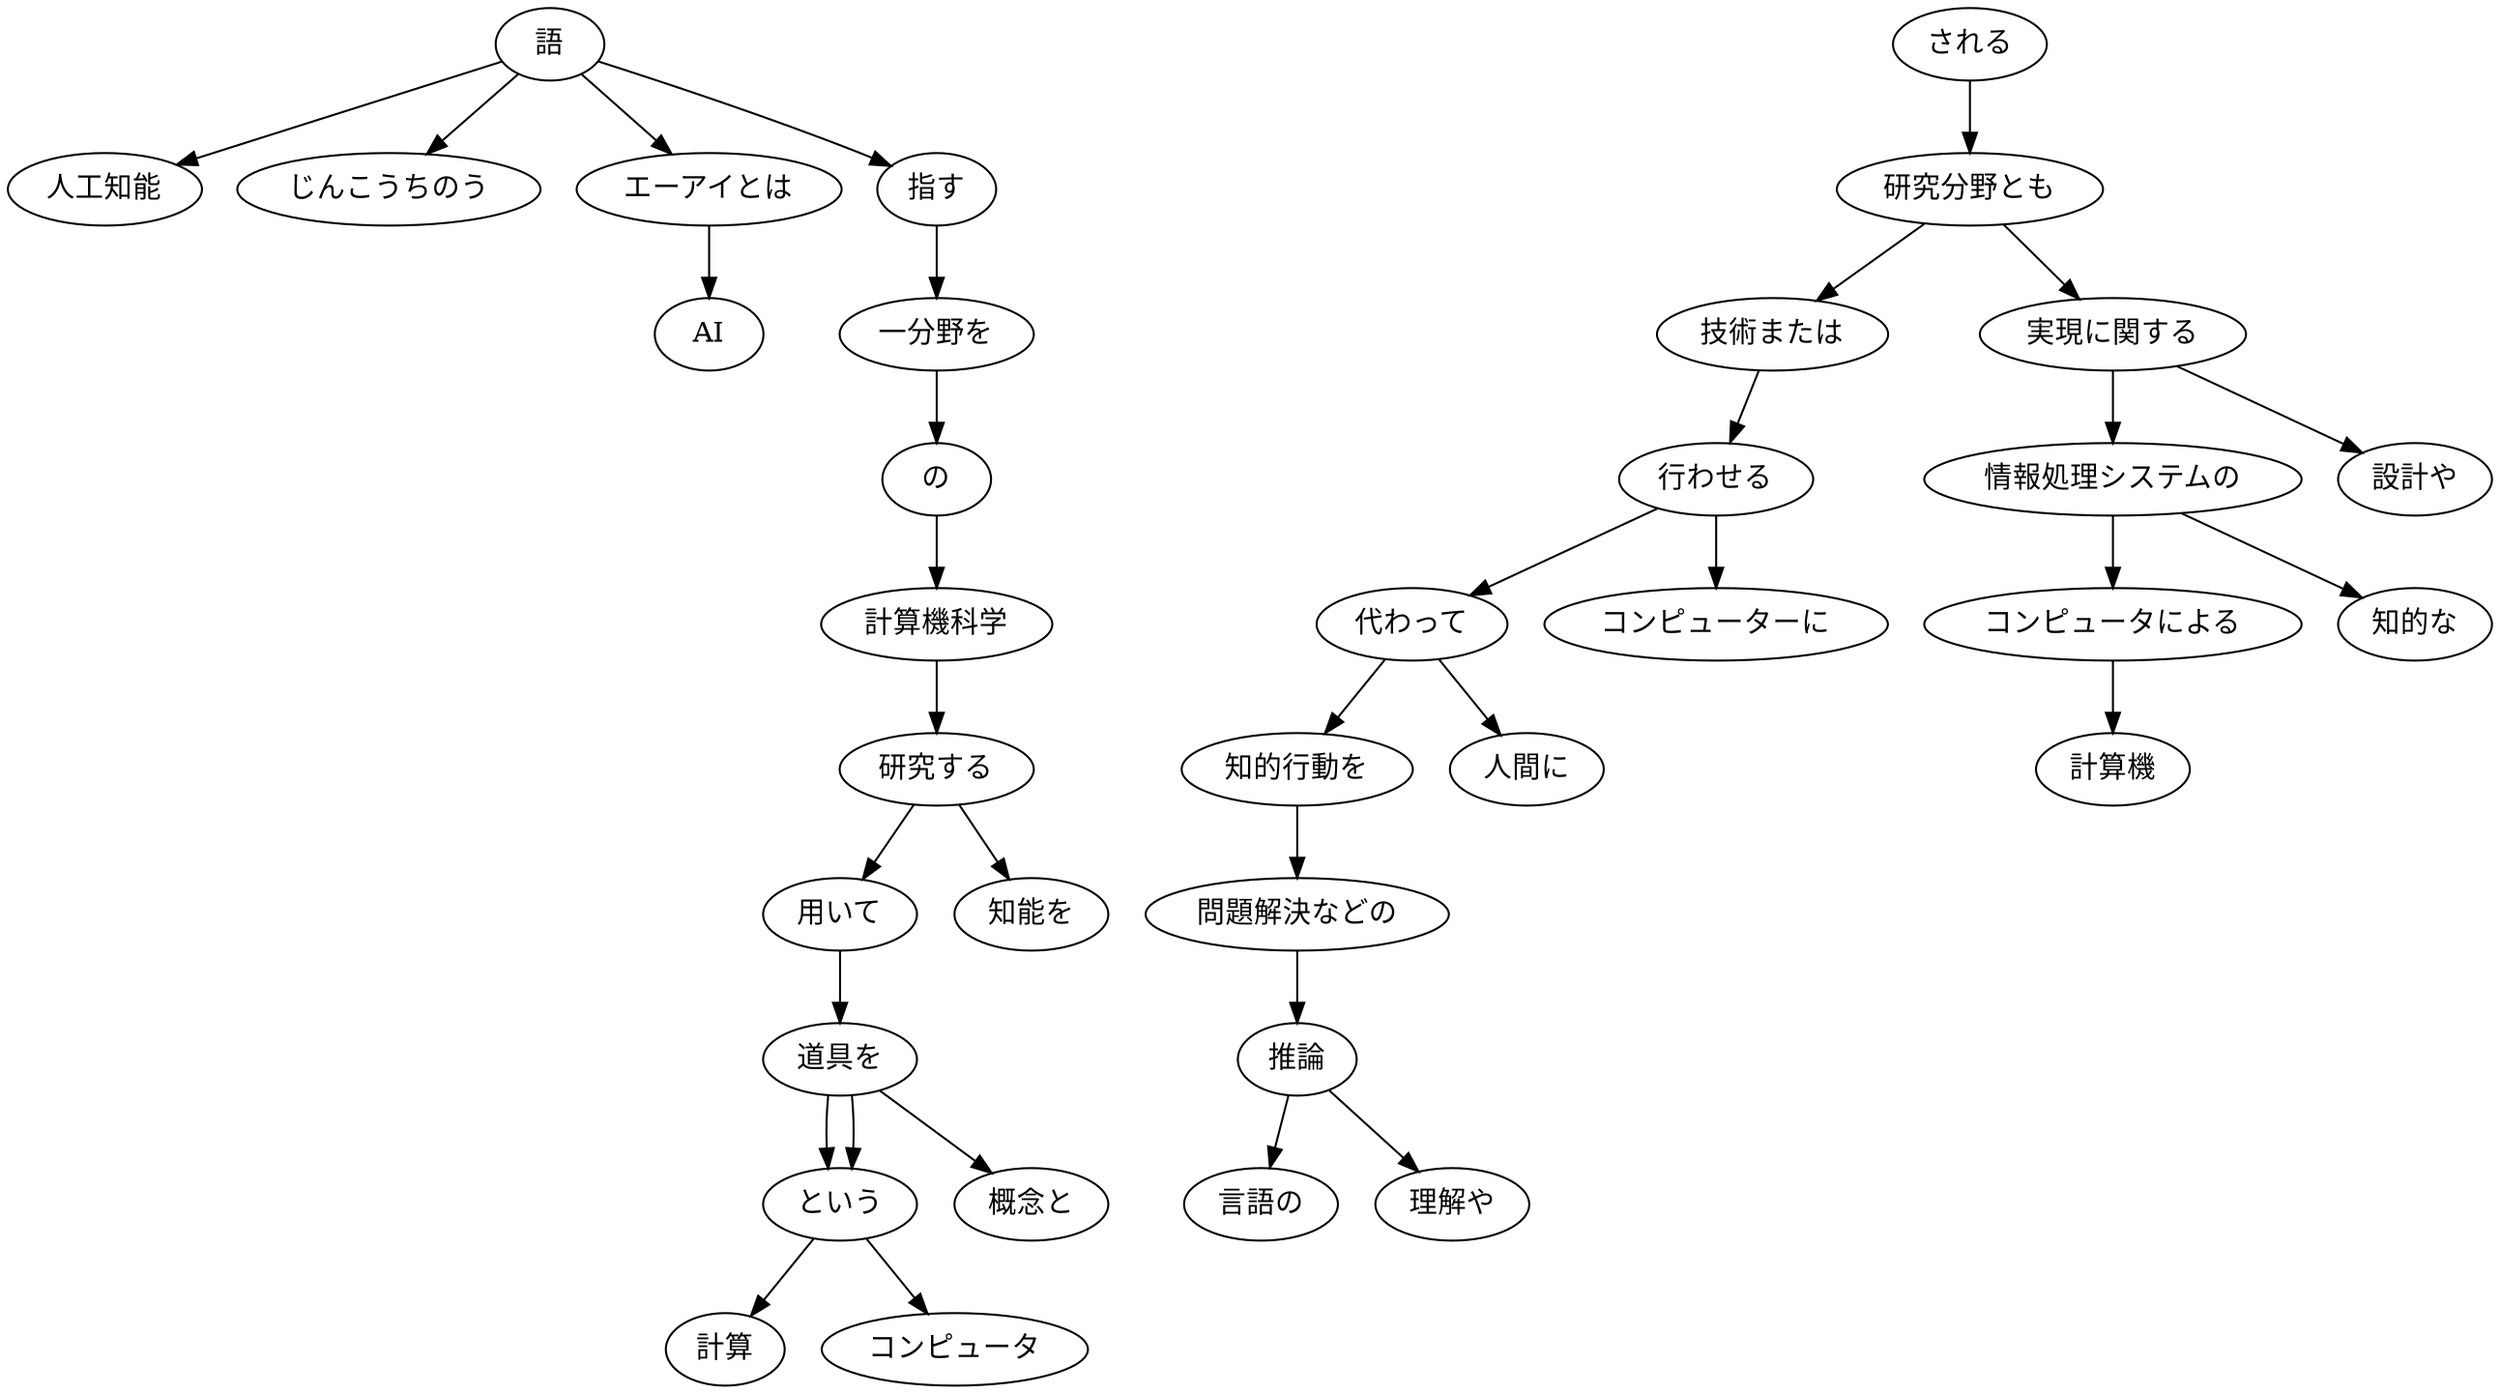 digraph {
	"人工知能"
	"人工知能"
	"語"
	"語" -> "人工知能"
	"じんこうちのう"
	"語"
	"語" -> "じんこうちのう"
	AI
	"エーアイとは"
	"エーアイとは" -> AI
	"エーアイとは"
	"語"
	"語" -> "エーアイとは"
	"計算"
	"という"
	"という" -> "計算"
	"という"
	"道具を"
	"道具を" -> "という"
	"概念と"
	"道具を"
	"道具を" -> "概念と"
	"コンピュータ"
	"という"
	"という" -> "コンピュータ"
	"という"
	"道具を"
	"道具を" -> "という"
	"道具を"
	"用いて"
	"用いて" -> "道具を"
	"用いて"
	"研究する"
	"研究する" -> "用いて"
	"知能を"
	"研究する"
	"研究する" -> "知能を"
	"研究する"
	"計算機科学"
	"計算機科学" -> "研究する"
	"計算機科学"
	"の"
	"の" -> "計算機科学"
	"の"
	"一分野を"
	"一分野を" -> "の"
	"一分野を"
	"指す"
	"指す" -> "一分野を"
	"指す"
	"語"
	"語" -> "指す"
	"語"
	"言語の"
	"推論"
	"推論" -> "言語の"
	"理解や"
	"推論"
	"推論" -> "理解や"
	"推論"
	"問題解決などの"
	"問題解決などの" -> "推論"
	"問題解決などの"
	"知的行動を"
	"知的行動を" -> "問題解決などの"
	"知的行動を"
	"代わって"
	"代わって" -> "知的行動を"
	"人間に"
	"代わって"
	"代わって" -> "人間に"
	"代わって"
	"行わせる"
	"行わせる" -> "代わって"
	"コンピューターに"
	"行わせる"
	"行わせる" -> "コンピューターに"
	"行わせる"
	"技術または"
	"技術または" -> "行わせる"
	"技術または"
	"研究分野とも"
	"研究分野とも" -> "技術または"
	"計算機"
	"コンピュータによる"
	"コンピュータによる" -> "計算機"
	"コンピュータによる"
	"情報処理システムの"
	"情報処理システムの" -> "コンピュータによる"
	"知的な"
	"情報処理システムの"
	"情報処理システムの" -> "知的な"
	"情報処理システムの"
	"実現に関する"
	"実現に関する" -> "情報処理システムの"
	"設計や"
	"実現に関する"
	"実現に関する" -> "設計や"
	"実現に関する"
	"研究分野とも"
	"研究分野とも" -> "実現に関する"
	"研究分野とも"
	"される"
	"される" -> "研究分野とも"
	"される"
}
